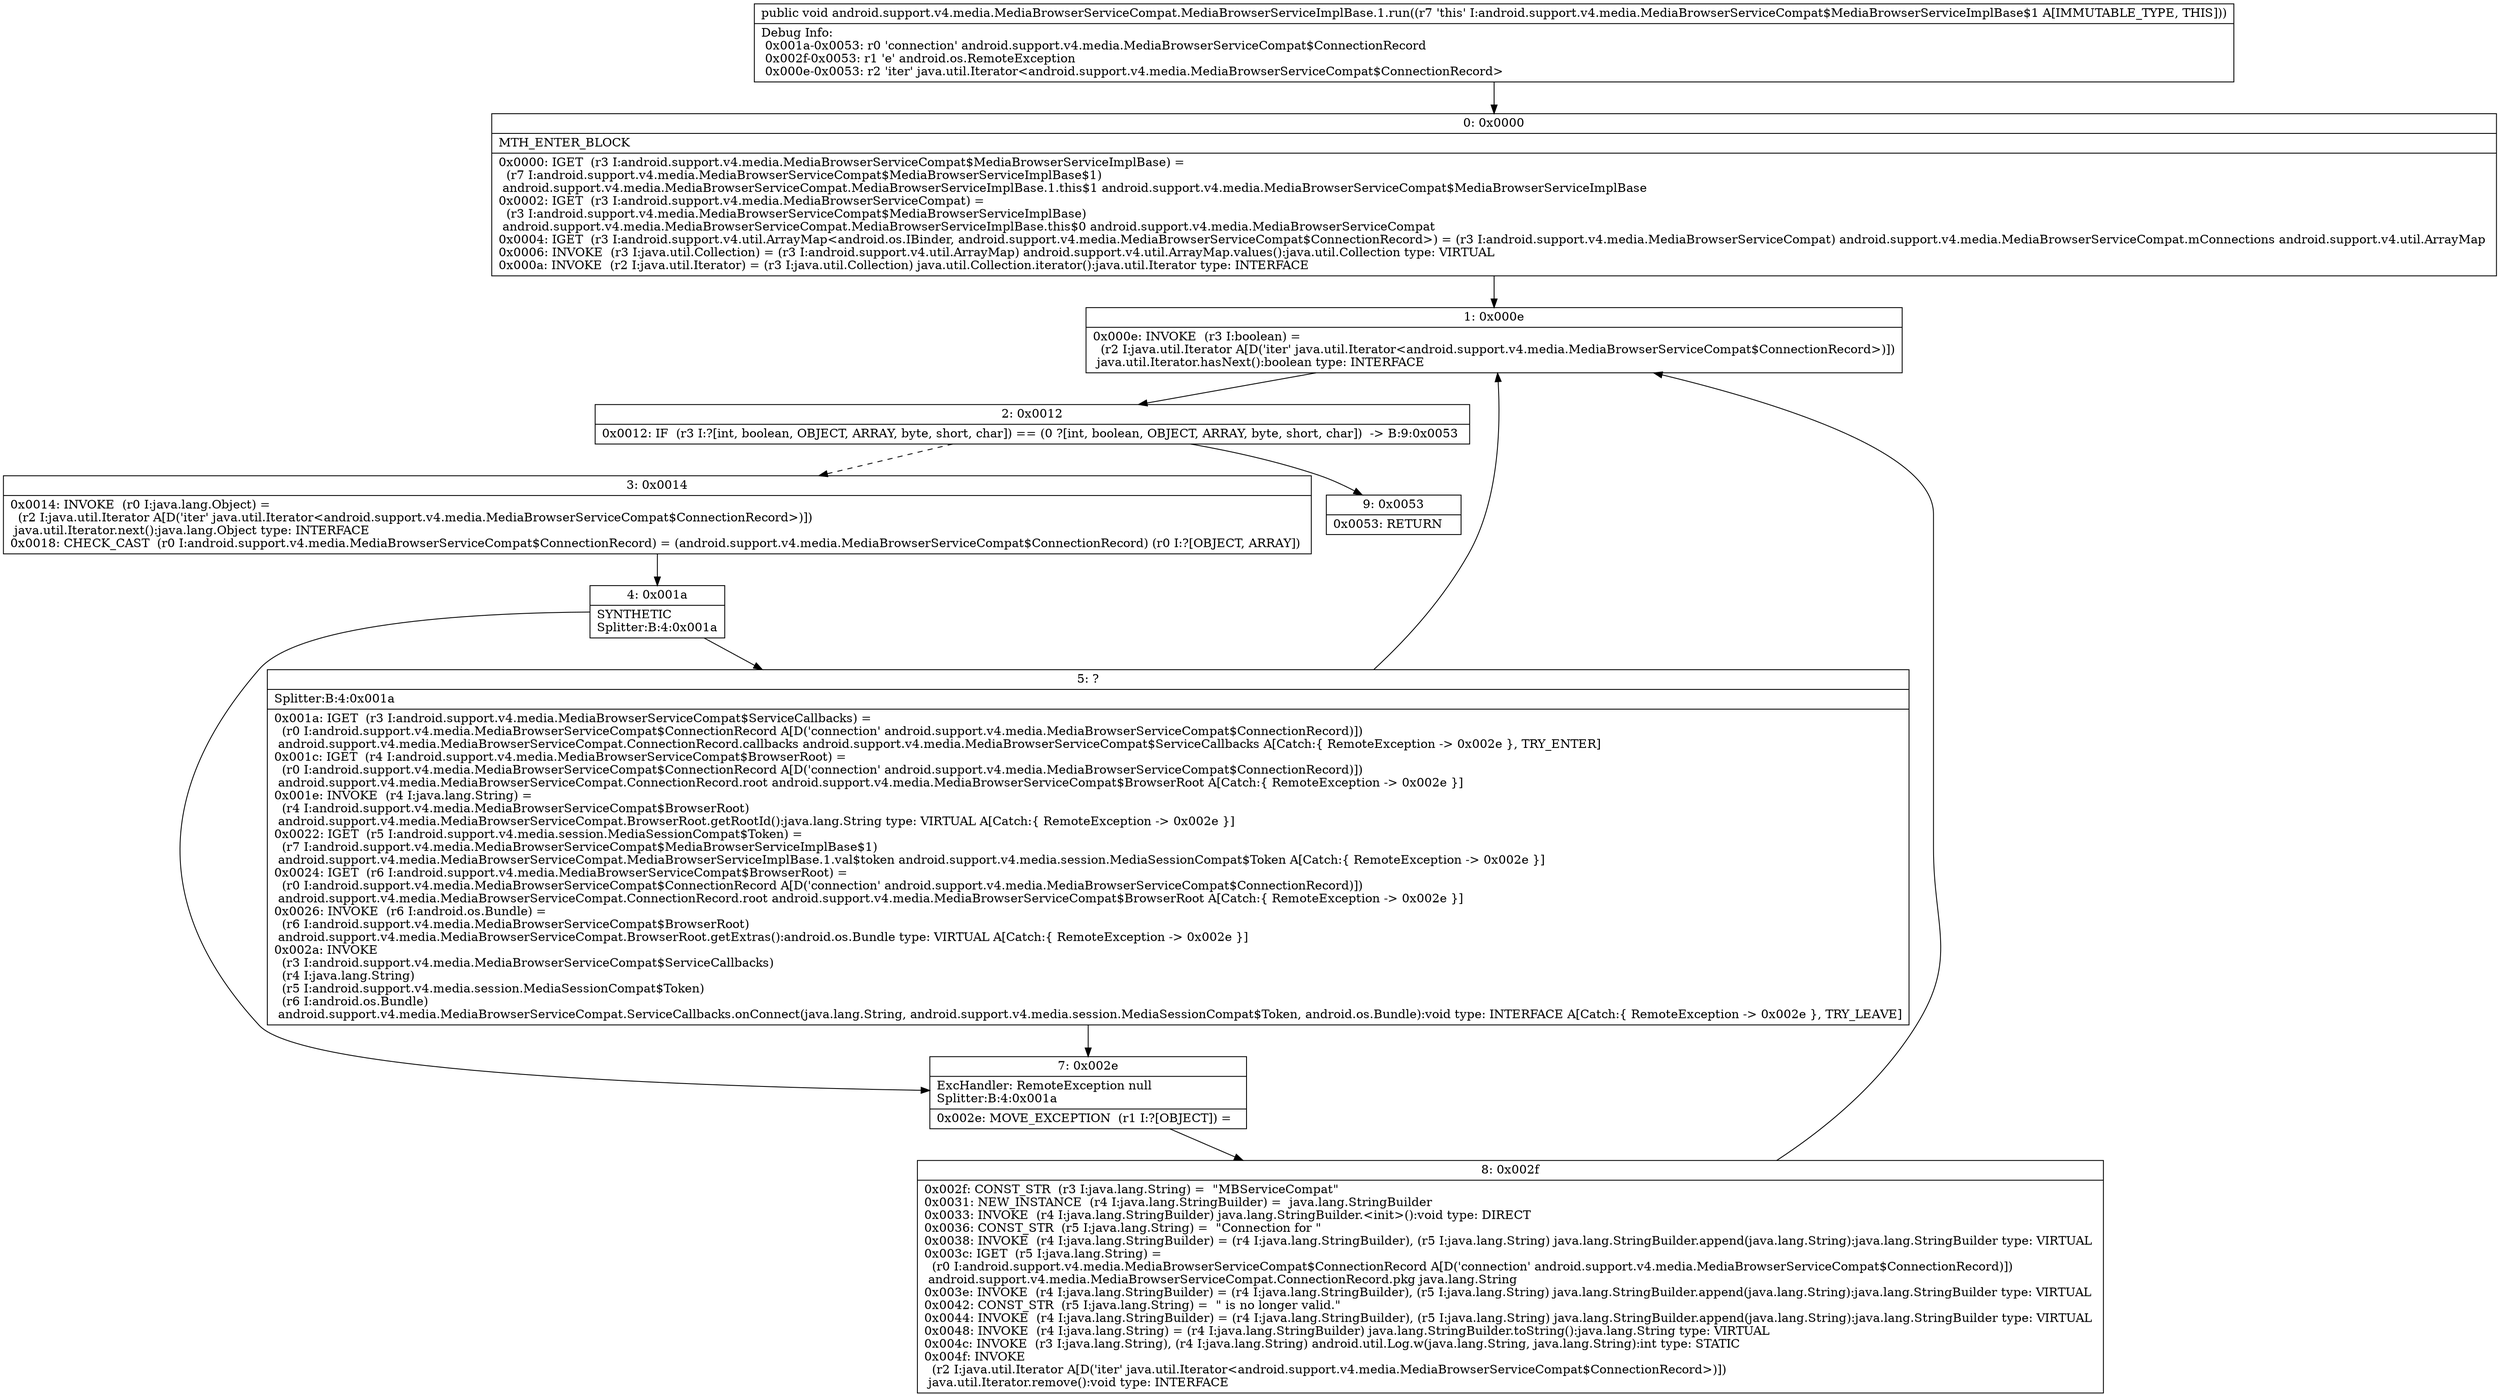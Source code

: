 digraph "CFG forandroid.support.v4.media.MediaBrowserServiceCompat.MediaBrowserServiceImplBase.1.run()V" {
Node_0 [shape=record,label="{0\:\ 0x0000|MTH_ENTER_BLOCK\l|0x0000: IGET  (r3 I:android.support.v4.media.MediaBrowserServiceCompat$MediaBrowserServiceImplBase) = \l  (r7 I:android.support.v4.media.MediaBrowserServiceCompat$MediaBrowserServiceImplBase$1)\l android.support.v4.media.MediaBrowserServiceCompat.MediaBrowserServiceImplBase.1.this$1 android.support.v4.media.MediaBrowserServiceCompat$MediaBrowserServiceImplBase \l0x0002: IGET  (r3 I:android.support.v4.media.MediaBrowserServiceCompat) = \l  (r3 I:android.support.v4.media.MediaBrowserServiceCompat$MediaBrowserServiceImplBase)\l android.support.v4.media.MediaBrowserServiceCompat.MediaBrowserServiceImplBase.this$0 android.support.v4.media.MediaBrowserServiceCompat \l0x0004: IGET  (r3 I:android.support.v4.util.ArrayMap\<android.os.IBinder, android.support.v4.media.MediaBrowserServiceCompat$ConnectionRecord\>) = (r3 I:android.support.v4.media.MediaBrowserServiceCompat) android.support.v4.media.MediaBrowserServiceCompat.mConnections android.support.v4.util.ArrayMap \l0x0006: INVOKE  (r3 I:java.util.Collection) = (r3 I:android.support.v4.util.ArrayMap) android.support.v4.util.ArrayMap.values():java.util.Collection type: VIRTUAL \l0x000a: INVOKE  (r2 I:java.util.Iterator) = (r3 I:java.util.Collection) java.util.Collection.iterator():java.util.Iterator type: INTERFACE \l}"];
Node_1 [shape=record,label="{1\:\ 0x000e|0x000e: INVOKE  (r3 I:boolean) = \l  (r2 I:java.util.Iterator A[D('iter' java.util.Iterator\<android.support.v4.media.MediaBrowserServiceCompat$ConnectionRecord\>)])\l java.util.Iterator.hasNext():boolean type: INTERFACE \l}"];
Node_2 [shape=record,label="{2\:\ 0x0012|0x0012: IF  (r3 I:?[int, boolean, OBJECT, ARRAY, byte, short, char]) == (0 ?[int, boolean, OBJECT, ARRAY, byte, short, char])  \-\> B:9:0x0053 \l}"];
Node_3 [shape=record,label="{3\:\ 0x0014|0x0014: INVOKE  (r0 I:java.lang.Object) = \l  (r2 I:java.util.Iterator A[D('iter' java.util.Iterator\<android.support.v4.media.MediaBrowserServiceCompat$ConnectionRecord\>)])\l java.util.Iterator.next():java.lang.Object type: INTERFACE \l0x0018: CHECK_CAST  (r0 I:android.support.v4.media.MediaBrowserServiceCompat$ConnectionRecord) = (android.support.v4.media.MediaBrowserServiceCompat$ConnectionRecord) (r0 I:?[OBJECT, ARRAY]) \l}"];
Node_4 [shape=record,label="{4\:\ 0x001a|SYNTHETIC\lSplitter:B:4:0x001a\l}"];
Node_5 [shape=record,label="{5\:\ ?|Splitter:B:4:0x001a\l|0x001a: IGET  (r3 I:android.support.v4.media.MediaBrowserServiceCompat$ServiceCallbacks) = \l  (r0 I:android.support.v4.media.MediaBrowserServiceCompat$ConnectionRecord A[D('connection' android.support.v4.media.MediaBrowserServiceCompat$ConnectionRecord)])\l android.support.v4.media.MediaBrowserServiceCompat.ConnectionRecord.callbacks android.support.v4.media.MediaBrowserServiceCompat$ServiceCallbacks A[Catch:\{ RemoteException \-\> 0x002e \}, TRY_ENTER]\l0x001c: IGET  (r4 I:android.support.v4.media.MediaBrowserServiceCompat$BrowserRoot) = \l  (r0 I:android.support.v4.media.MediaBrowserServiceCompat$ConnectionRecord A[D('connection' android.support.v4.media.MediaBrowserServiceCompat$ConnectionRecord)])\l android.support.v4.media.MediaBrowserServiceCompat.ConnectionRecord.root android.support.v4.media.MediaBrowserServiceCompat$BrowserRoot A[Catch:\{ RemoteException \-\> 0x002e \}]\l0x001e: INVOKE  (r4 I:java.lang.String) = \l  (r4 I:android.support.v4.media.MediaBrowserServiceCompat$BrowserRoot)\l android.support.v4.media.MediaBrowserServiceCompat.BrowserRoot.getRootId():java.lang.String type: VIRTUAL A[Catch:\{ RemoteException \-\> 0x002e \}]\l0x0022: IGET  (r5 I:android.support.v4.media.session.MediaSessionCompat$Token) = \l  (r7 I:android.support.v4.media.MediaBrowserServiceCompat$MediaBrowserServiceImplBase$1)\l android.support.v4.media.MediaBrowserServiceCompat.MediaBrowserServiceImplBase.1.val$token android.support.v4.media.session.MediaSessionCompat$Token A[Catch:\{ RemoteException \-\> 0x002e \}]\l0x0024: IGET  (r6 I:android.support.v4.media.MediaBrowserServiceCompat$BrowserRoot) = \l  (r0 I:android.support.v4.media.MediaBrowserServiceCompat$ConnectionRecord A[D('connection' android.support.v4.media.MediaBrowserServiceCompat$ConnectionRecord)])\l android.support.v4.media.MediaBrowserServiceCompat.ConnectionRecord.root android.support.v4.media.MediaBrowserServiceCompat$BrowserRoot A[Catch:\{ RemoteException \-\> 0x002e \}]\l0x0026: INVOKE  (r6 I:android.os.Bundle) = \l  (r6 I:android.support.v4.media.MediaBrowserServiceCompat$BrowserRoot)\l android.support.v4.media.MediaBrowserServiceCompat.BrowserRoot.getExtras():android.os.Bundle type: VIRTUAL A[Catch:\{ RemoteException \-\> 0x002e \}]\l0x002a: INVOKE  \l  (r3 I:android.support.v4.media.MediaBrowserServiceCompat$ServiceCallbacks)\l  (r4 I:java.lang.String)\l  (r5 I:android.support.v4.media.session.MediaSessionCompat$Token)\l  (r6 I:android.os.Bundle)\l android.support.v4.media.MediaBrowserServiceCompat.ServiceCallbacks.onConnect(java.lang.String, android.support.v4.media.session.MediaSessionCompat$Token, android.os.Bundle):void type: INTERFACE A[Catch:\{ RemoteException \-\> 0x002e \}, TRY_LEAVE]\l}"];
Node_7 [shape=record,label="{7\:\ 0x002e|ExcHandler: RemoteException null\lSplitter:B:4:0x001a\l|0x002e: MOVE_EXCEPTION  (r1 I:?[OBJECT]) =  \l}"];
Node_8 [shape=record,label="{8\:\ 0x002f|0x002f: CONST_STR  (r3 I:java.lang.String) =  \"MBServiceCompat\" \l0x0031: NEW_INSTANCE  (r4 I:java.lang.StringBuilder) =  java.lang.StringBuilder \l0x0033: INVOKE  (r4 I:java.lang.StringBuilder) java.lang.StringBuilder.\<init\>():void type: DIRECT \l0x0036: CONST_STR  (r5 I:java.lang.String) =  \"Connection for \" \l0x0038: INVOKE  (r4 I:java.lang.StringBuilder) = (r4 I:java.lang.StringBuilder), (r5 I:java.lang.String) java.lang.StringBuilder.append(java.lang.String):java.lang.StringBuilder type: VIRTUAL \l0x003c: IGET  (r5 I:java.lang.String) = \l  (r0 I:android.support.v4.media.MediaBrowserServiceCompat$ConnectionRecord A[D('connection' android.support.v4.media.MediaBrowserServiceCompat$ConnectionRecord)])\l android.support.v4.media.MediaBrowserServiceCompat.ConnectionRecord.pkg java.lang.String \l0x003e: INVOKE  (r4 I:java.lang.StringBuilder) = (r4 I:java.lang.StringBuilder), (r5 I:java.lang.String) java.lang.StringBuilder.append(java.lang.String):java.lang.StringBuilder type: VIRTUAL \l0x0042: CONST_STR  (r5 I:java.lang.String) =  \" is no longer valid.\" \l0x0044: INVOKE  (r4 I:java.lang.StringBuilder) = (r4 I:java.lang.StringBuilder), (r5 I:java.lang.String) java.lang.StringBuilder.append(java.lang.String):java.lang.StringBuilder type: VIRTUAL \l0x0048: INVOKE  (r4 I:java.lang.String) = (r4 I:java.lang.StringBuilder) java.lang.StringBuilder.toString():java.lang.String type: VIRTUAL \l0x004c: INVOKE  (r3 I:java.lang.String), (r4 I:java.lang.String) android.util.Log.w(java.lang.String, java.lang.String):int type: STATIC \l0x004f: INVOKE  \l  (r2 I:java.util.Iterator A[D('iter' java.util.Iterator\<android.support.v4.media.MediaBrowserServiceCompat$ConnectionRecord\>)])\l java.util.Iterator.remove():void type: INTERFACE \l}"];
Node_9 [shape=record,label="{9\:\ 0x0053|0x0053: RETURN   \l}"];
MethodNode[shape=record,label="{public void android.support.v4.media.MediaBrowserServiceCompat.MediaBrowserServiceImplBase.1.run((r7 'this' I:android.support.v4.media.MediaBrowserServiceCompat$MediaBrowserServiceImplBase$1 A[IMMUTABLE_TYPE, THIS]))  | Debug Info:\l  0x001a\-0x0053: r0 'connection' android.support.v4.media.MediaBrowserServiceCompat$ConnectionRecord\l  0x002f\-0x0053: r1 'e' android.os.RemoteException\l  0x000e\-0x0053: r2 'iter' java.util.Iterator\<android.support.v4.media.MediaBrowserServiceCompat$ConnectionRecord\>\l}"];
MethodNode -> Node_0;
Node_0 -> Node_1;
Node_1 -> Node_2;
Node_2 -> Node_3[style=dashed];
Node_2 -> Node_9;
Node_3 -> Node_4;
Node_4 -> Node_5;
Node_4 -> Node_7;
Node_5 -> Node_7;
Node_5 -> Node_1;
Node_7 -> Node_8;
Node_8 -> Node_1;
}

